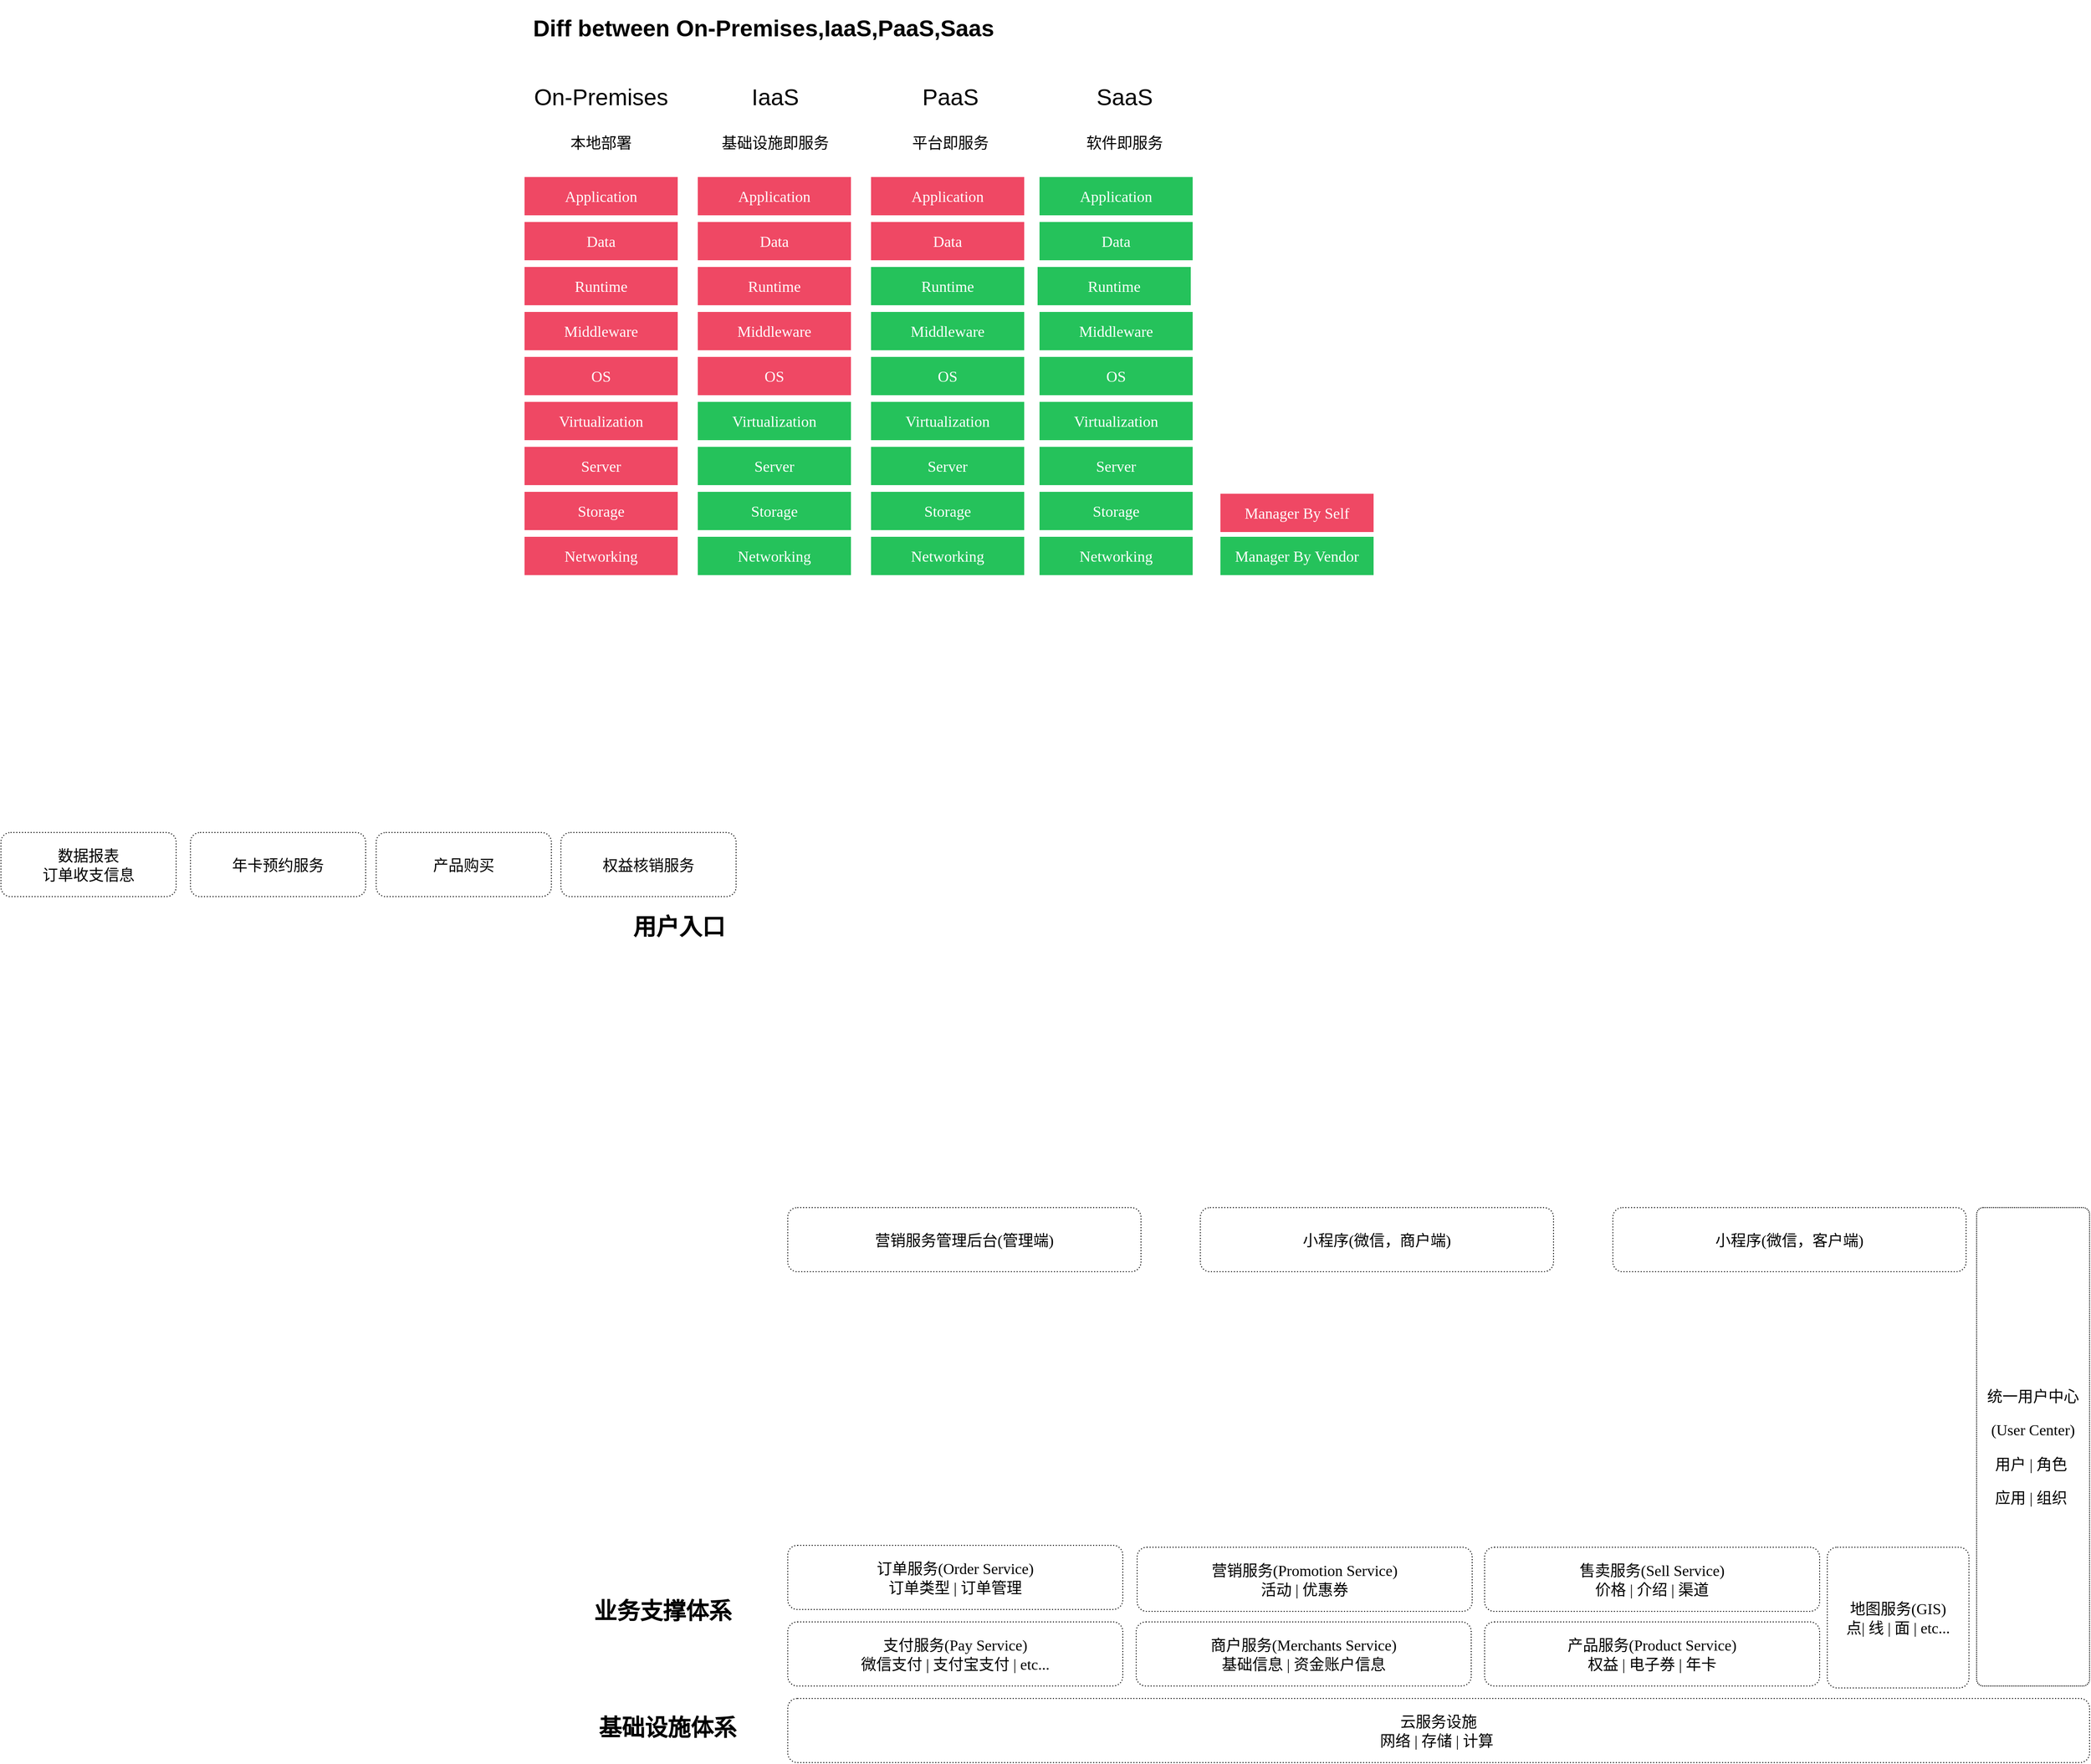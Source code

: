 <mxfile version="22.1.4" type="github">
  <diagram name="第 1 页" id="ZknkTiHTkFIjWXrP2Em_">
    <mxGraphModel dx="3640" dy="1788" grid="0" gridSize="10" guides="1" tooltips="1" connect="1" arrows="1" fold="1" page="0" pageScale="1" pageWidth="827" pageHeight="1169" math="0" shadow="0">
      <root>
        <mxCell id="0" />
        <mxCell id="1" parent="0" />
        <mxCell id="aw8PCjykxM2-NQnz8DjW-1" value="&lt;h1 style=&quot;font-size: 24px;&quot;&gt;Diff between On-Premises,IaaS,PaaS,Saas&lt;/h1&gt;" style="text;html=1;strokeColor=none;fillColor=none;spacing=5;spacingTop=-20;whiteSpace=wrap;overflow=hidden;rounded=0;fontSize=24;" parent="1" vertex="1">
          <mxGeometry x="-286.5" y="-176" width="698" height="45" as="geometry" />
        </mxCell>
        <mxCell id="aw8PCjykxM2-NQnz8DjW-4" value="Manager By Self" style="rounded=0;whiteSpace=wrap;html=1;fontFamily=Tahoma;fontSize=16;fillColor=#ef4864;fontColor=#FFF;strokeColor=none;" parent="1" vertex="1">
          <mxGeometry x="437" y="330" width="160" height="40" as="geometry" />
        </mxCell>
        <mxCell id="aw8PCjykxM2-NQnz8DjW-6" value="Manager By Vendor" style="rounded=0;whiteSpace=wrap;html=1;fontFamily=Tahoma;fontSize=16;fontColor=#FFF;fillColor=#25c25b;strokeColor=none;" parent="1" vertex="1">
          <mxGeometry x="437" y="375" width="160" height="40" as="geometry" />
        </mxCell>
        <mxCell id="aw8PCjykxM2-NQnz8DjW-7" value="Networking" style="rounded=0;whiteSpace=wrap;html=1;fontFamily=Tahoma;fontSize=16;fillColor=#ef4864;fontColor=#FFF;strokeColor=none;" parent="1" vertex="1">
          <mxGeometry x="-290" y="375" width="160" height="40" as="geometry" />
        </mxCell>
        <mxCell id="aw8PCjykxM2-NQnz8DjW-8" value="Storage" style="rounded=0;whiteSpace=wrap;html=1;fontFamily=Tahoma;fontSize=16;fillColor=#ef4864;fontColor=#FFF;strokeColor=none;" parent="1" vertex="1">
          <mxGeometry x="-290" y="328" width="160" height="40" as="geometry" />
        </mxCell>
        <mxCell id="aw8PCjykxM2-NQnz8DjW-9" value="Server" style="rounded=0;whiteSpace=wrap;html=1;fontFamily=Tahoma;fontSize=16;fillColor=#ef4864;fontColor=#FFF;strokeColor=none;" parent="1" vertex="1">
          <mxGeometry x="-290" y="281" width="160" height="40" as="geometry" />
        </mxCell>
        <mxCell id="aw8PCjykxM2-NQnz8DjW-10" value="OS" style="rounded=0;whiteSpace=wrap;html=1;fontFamily=Tahoma;fontSize=16;fillColor=#ef4864;fontColor=#FFF;strokeColor=none;" parent="1" vertex="1">
          <mxGeometry x="-290" y="187" width="160" height="40" as="geometry" />
        </mxCell>
        <mxCell id="aw8PCjykxM2-NQnz8DjW-11" value="Middleware" style="rounded=0;whiteSpace=wrap;html=1;fontFamily=Tahoma;fontSize=16;fillColor=#ef4864;fontColor=#FFF;strokeColor=none;" parent="1" vertex="1">
          <mxGeometry x="-290" y="140" width="160" height="40" as="geometry" />
        </mxCell>
        <mxCell id="aw8PCjykxM2-NQnz8DjW-12" value="Runtime" style="rounded=0;whiteSpace=wrap;html=1;fontFamily=Tahoma;fontSize=16;fillColor=#ef4864;fontColor=#FFF;strokeColor=none;" parent="1" vertex="1">
          <mxGeometry x="-290" y="93" width="160" height="40" as="geometry" />
        </mxCell>
        <mxCell id="aw8PCjykxM2-NQnz8DjW-13" value="Data" style="rounded=0;whiteSpace=wrap;html=1;fontFamily=Tahoma;fontSize=16;fillColor=#ef4864;fontColor=#FFF;strokeColor=none;" parent="1" vertex="1">
          <mxGeometry x="-290" y="46" width="160" height="40" as="geometry" />
        </mxCell>
        <mxCell id="aw8PCjykxM2-NQnz8DjW-14" value="Application" style="rounded=0;whiteSpace=wrap;html=1;fontFamily=Tahoma;fontSize=16;fillColor=#ef4864;fontColor=#FFF;strokeColor=none;" parent="1" vertex="1">
          <mxGeometry x="-290" y="-1" width="160" height="40" as="geometry" />
        </mxCell>
        <mxCell id="aw8PCjykxM2-NQnz8DjW-15" value="&lt;h1 style=&quot;font-size: 24px;&quot;&gt;&lt;span style=&quot;background-color: initial; font-weight: normal;&quot;&gt;On-Premises&lt;/span&gt;&lt;br&gt;&lt;/h1&gt;&lt;div&gt;&lt;span style=&quot;background-color: initial; font-weight: normal;&quot;&gt;&lt;font style=&quot;font-size: 16px;&quot;&gt;本地部署&lt;/font&gt;&lt;/span&gt;&lt;/div&gt;" style="text;html=1;strokeColor=none;fillColor=none;spacing=5;spacingTop=-20;whiteSpace=wrap;overflow=hidden;rounded=0;fontSize=24;align=center;verticalAlign=middle;" parent="1" vertex="1">
          <mxGeometry x="-290" y="-110" width="160" height="100" as="geometry" />
        </mxCell>
        <mxCell id="aw8PCjykxM2-NQnz8DjW-16" value="&lt;h1 style=&quot;font-size: 24px;&quot;&gt;&lt;span style=&quot;font-weight: 400;&quot;&gt;IaaS&lt;/span&gt;&lt;/h1&gt;&lt;div&gt;&lt;font style=&quot;font-size: 16px;&quot;&gt;基础设施即服务&lt;/font&gt;&lt;/div&gt;" style="text;html=1;strokeColor=none;fillColor=none;spacing=5;spacingTop=-20;whiteSpace=wrap;overflow=hidden;rounded=0;fontSize=24;align=center;verticalAlign=middle;" parent="1" vertex="1">
          <mxGeometry x="-108" y="-110" width="160" height="100" as="geometry" />
        </mxCell>
        <mxCell id="aw8PCjykxM2-NQnz8DjW-18" value="OS" style="rounded=0;whiteSpace=wrap;html=1;fontFamily=Tahoma;fontSize=16;fillColor=#ef4864;fontColor=#FFF;strokeColor=none;" parent="1" vertex="1">
          <mxGeometry x="-109" y="187" width="160" height="40" as="geometry" />
        </mxCell>
        <mxCell id="aw8PCjykxM2-NQnz8DjW-19" value="Networking" style="rounded=0;whiteSpace=wrap;html=1;fontFamily=Tahoma;fontSize=16;fontColor=#FFF;fillColor=#25c25b;strokeColor=none;" parent="1" vertex="1">
          <mxGeometry x="-109" y="375" width="160" height="40" as="geometry" />
        </mxCell>
        <mxCell id="aw8PCjykxM2-NQnz8DjW-20" value="Virtualization" style="rounded=0;whiteSpace=wrap;html=1;fontFamily=Tahoma;fontSize=16;fillColor=#ef4864;fontColor=#FFF;strokeColor=none;" parent="1" vertex="1">
          <mxGeometry x="-290" y="234" width="160" height="40" as="geometry" />
        </mxCell>
        <mxCell id="aw8PCjykxM2-NQnz8DjW-21" value="Storage" style="rounded=0;whiteSpace=wrap;html=1;fontFamily=Tahoma;fontSize=16;fontColor=#FFF;fillColor=#25c25b;strokeColor=none;" parent="1" vertex="1">
          <mxGeometry x="-109" y="328" width="160" height="40" as="geometry" />
        </mxCell>
        <mxCell id="aw8PCjykxM2-NQnz8DjW-22" value="Server" style="rounded=0;whiteSpace=wrap;html=1;fontFamily=Tahoma;fontSize=16;fontColor=#FFF;fillColor=#25c25b;strokeColor=none;" parent="1" vertex="1">
          <mxGeometry x="-109" y="281" width="160" height="40" as="geometry" />
        </mxCell>
        <mxCell id="aw8PCjykxM2-NQnz8DjW-23" value="Virtualization" style="rounded=0;whiteSpace=wrap;html=1;fontFamily=Tahoma;fontSize=16;fontColor=#FFF;fillColor=#25c25b;strokeColor=none;" parent="1" vertex="1">
          <mxGeometry x="-109" y="234" width="160" height="40" as="geometry" />
        </mxCell>
        <mxCell id="aw8PCjykxM2-NQnz8DjW-24" value="Middleware" style="rounded=0;whiteSpace=wrap;html=1;fontFamily=Tahoma;fontSize=16;fillColor=#ef4864;fontColor=#FFF;strokeColor=none;" parent="1" vertex="1">
          <mxGeometry x="-109" y="140" width="160" height="40" as="geometry" />
        </mxCell>
        <mxCell id="aw8PCjykxM2-NQnz8DjW-25" value="Runtime" style="rounded=0;whiteSpace=wrap;html=1;fontFamily=Tahoma;fontSize=16;fillColor=#ef4864;fontColor=#FFF;strokeColor=none;" parent="1" vertex="1">
          <mxGeometry x="-109" y="93" width="160" height="40" as="geometry" />
        </mxCell>
        <mxCell id="aw8PCjykxM2-NQnz8DjW-26" value="Data" style="rounded=0;whiteSpace=wrap;html=1;fontFamily=Tahoma;fontSize=16;fillColor=#ef4864;fontColor=#FFF;strokeColor=none;" parent="1" vertex="1">
          <mxGeometry x="-109" y="46" width="160" height="40" as="geometry" />
        </mxCell>
        <mxCell id="aw8PCjykxM2-NQnz8DjW-27" value="Application" style="rounded=0;whiteSpace=wrap;html=1;fontFamily=Tahoma;fontSize=16;fillColor=#ef4864;fontColor=#FFF;strokeColor=none;" parent="1" vertex="1">
          <mxGeometry x="-109" y="-1" width="160" height="40" as="geometry" />
        </mxCell>
        <mxCell id="aw8PCjykxM2-NQnz8DjW-28" value="&lt;h1 style=&quot;font-size: 24px;&quot;&gt;&lt;span style=&quot;font-weight: 400;&quot;&gt;PaaS&lt;/span&gt;&lt;/h1&gt;&lt;div&gt;&lt;span style=&quot;font-weight: 400;&quot;&gt;&lt;font style=&quot;font-size: 16px;&quot;&gt;平台即服务&lt;/font&gt;&lt;/span&gt;&lt;/div&gt;" style="text;html=1;strokeColor=none;fillColor=none;spacing=5;spacingTop=-20;whiteSpace=wrap;overflow=hidden;rounded=0;fontSize=24;align=center;verticalAlign=middle;" parent="1" vertex="1">
          <mxGeometry x="75" y="-110" width="160" height="100" as="geometry" />
        </mxCell>
        <mxCell id="aw8PCjykxM2-NQnz8DjW-29" value="Networking" style="rounded=0;whiteSpace=wrap;html=1;fontFamily=Tahoma;fontSize=16;fontColor=#FFF;fillColor=#25c25b;strokeColor=none;" parent="1" vertex="1">
          <mxGeometry x="72" y="375" width="160" height="40" as="geometry" />
        </mxCell>
        <mxCell id="aw8PCjykxM2-NQnz8DjW-30" value="Storage" style="rounded=0;whiteSpace=wrap;html=1;fontFamily=Tahoma;fontSize=16;fontColor=#FFF;fillColor=#25c25b;strokeColor=none;" parent="1" vertex="1">
          <mxGeometry x="72" y="328" width="160" height="40" as="geometry" />
        </mxCell>
        <mxCell id="aw8PCjykxM2-NQnz8DjW-31" value="Server" style="rounded=0;whiteSpace=wrap;html=1;fontFamily=Tahoma;fontSize=16;fontColor=#FFF;fillColor=#25c25b;strokeColor=none;" parent="1" vertex="1">
          <mxGeometry x="72" y="281" width="160" height="40" as="geometry" />
        </mxCell>
        <mxCell id="aw8PCjykxM2-NQnz8DjW-32" value="Virtualization" style="rounded=0;whiteSpace=wrap;html=1;fontFamily=Tahoma;fontSize=16;fontColor=#FFF;fillColor=#25c25b;strokeColor=none;" parent="1" vertex="1">
          <mxGeometry x="72" y="234" width="160" height="40" as="geometry" />
        </mxCell>
        <mxCell id="aw8PCjykxM2-NQnz8DjW-33" value="OS" style="rounded=0;whiteSpace=wrap;html=1;fontFamily=Tahoma;fontSize=16;fontColor=#FFF;fillColor=#25c25b;strokeColor=none;" parent="1" vertex="1">
          <mxGeometry x="72" y="187" width="160" height="40" as="geometry" />
        </mxCell>
        <mxCell id="aw8PCjykxM2-NQnz8DjW-34" value="Middleware" style="rounded=0;whiteSpace=wrap;html=1;fontFamily=Tahoma;fontSize=16;fontColor=#FFF;fillColor=#25c25b;strokeColor=none;" parent="1" vertex="1">
          <mxGeometry x="72" y="140" width="160" height="40" as="geometry" />
        </mxCell>
        <mxCell id="aw8PCjykxM2-NQnz8DjW-36" value="Runtime" style="rounded=0;whiteSpace=wrap;html=1;fontFamily=Tahoma;fontSize=16;fontColor=#FFF;fillColor=#25c25b;strokeColor=none;" parent="1" vertex="1">
          <mxGeometry x="72" y="93" width="160" height="40" as="geometry" />
        </mxCell>
        <mxCell id="aw8PCjykxM2-NQnz8DjW-37" value="Data" style="rounded=0;whiteSpace=wrap;html=1;fontFamily=Tahoma;fontSize=16;fillColor=#ef4864;fontColor=#FFF;strokeColor=none;" parent="1" vertex="1">
          <mxGeometry x="72" y="46" width="160" height="40" as="geometry" />
        </mxCell>
        <mxCell id="aw8PCjykxM2-NQnz8DjW-38" value="Application" style="rounded=0;whiteSpace=wrap;html=1;fontFamily=Tahoma;fontSize=16;fillColor=#ef4864;fontColor=#FFF;strokeColor=none;" parent="1" vertex="1">
          <mxGeometry x="72" y="-1" width="160" height="40" as="geometry" />
        </mxCell>
        <mxCell id="aw8PCjykxM2-NQnz8DjW-39" value="&lt;h1 style=&quot;font-size: 24px;&quot;&gt;&lt;span style=&quot;font-weight: 400;&quot;&gt;SaaS&lt;/span&gt;&lt;/h1&gt;&lt;div&gt;&lt;span style=&quot;font-weight: 400;&quot;&gt;&lt;font style=&quot;font-size: 16px;&quot;&gt;软件即服务&lt;/font&gt;&lt;/span&gt;&lt;/div&gt;" style="text;html=1;strokeColor=none;fillColor=none;spacing=5;spacingTop=-20;whiteSpace=wrap;overflow=hidden;rounded=0;fontSize=24;align=center;verticalAlign=middle;" parent="1" vertex="1">
          <mxGeometry x="257" y="-110" width="160" height="100" as="geometry" />
        </mxCell>
        <mxCell id="aw8PCjykxM2-NQnz8DjW-40" value="Networking" style="rounded=0;whiteSpace=wrap;html=1;fontFamily=Tahoma;fontSize=16;fontColor=#FFF;fillColor=#25c25b;strokeColor=none;" parent="1" vertex="1">
          <mxGeometry x="248" y="375" width="160" height="40" as="geometry" />
        </mxCell>
        <mxCell id="aw8PCjykxM2-NQnz8DjW-144" value="Storage" style="rounded=0;whiteSpace=wrap;html=1;fontFamily=Tahoma;fontSize=16;fontColor=#FFF;fillColor=#25c25b;strokeColor=none;" parent="1" vertex="1">
          <mxGeometry x="248" y="328" width="160" height="40" as="geometry" />
        </mxCell>
        <mxCell id="aw8PCjykxM2-NQnz8DjW-145" value="Server" style="rounded=0;whiteSpace=wrap;html=1;fontFamily=Tahoma;fontSize=16;fontColor=#FFF;fillColor=#25c25b;strokeColor=none;" parent="1" vertex="1">
          <mxGeometry x="248" y="281" width="160" height="40" as="geometry" />
        </mxCell>
        <mxCell id="aw8PCjykxM2-NQnz8DjW-146" value="Virtualization" style="rounded=0;whiteSpace=wrap;html=1;fontFamily=Tahoma;fontSize=16;fontColor=#FFF;fillColor=#25c25b;strokeColor=none;" parent="1" vertex="1">
          <mxGeometry x="248" y="234" width="160" height="40" as="geometry" />
        </mxCell>
        <mxCell id="aw8PCjykxM2-NQnz8DjW-147" value="OS" style="rounded=0;whiteSpace=wrap;html=1;fontFamily=Tahoma;fontSize=16;fontColor=#FFF;fillColor=#25c25b;strokeColor=none;" parent="1" vertex="1">
          <mxGeometry x="248" y="187" width="160" height="40" as="geometry" />
        </mxCell>
        <mxCell id="aw8PCjykxM2-NQnz8DjW-148" value="Middleware" style="rounded=0;whiteSpace=wrap;html=1;fontFamily=Tahoma;fontSize=16;fontColor=#FFF;fillColor=#25c25b;strokeColor=none;" parent="1" vertex="1">
          <mxGeometry x="248" y="140" width="160" height="40" as="geometry" />
        </mxCell>
        <mxCell id="aw8PCjykxM2-NQnz8DjW-149" value="Runtime" style="rounded=0;whiteSpace=wrap;html=1;fontFamily=Tahoma;fontSize=16;fontColor=#FFF;fillColor=#25c25b;strokeColor=none;" parent="1" vertex="1">
          <mxGeometry x="246" y="93" width="160" height="40" as="geometry" />
        </mxCell>
        <mxCell id="aw8PCjykxM2-NQnz8DjW-150" value="Data" style="rounded=0;whiteSpace=wrap;html=1;fontFamily=Tahoma;fontSize=16;fontColor=#FFF;fillColor=#25c25b;strokeColor=none;" parent="1" vertex="1">
          <mxGeometry x="248" y="46" width="160" height="40" as="geometry" />
        </mxCell>
        <mxCell id="aw8PCjykxM2-NQnz8DjW-151" value="Application" style="rounded=0;whiteSpace=wrap;html=1;fontFamily=Tahoma;fontSize=16;fontColor=#FFF;fillColor=#25c25b;strokeColor=none;" parent="1" vertex="1">
          <mxGeometry x="248" y="-1" width="160" height="40" as="geometry" />
        </mxCell>
        <mxCell id="aw8PCjykxM2-NQnz8DjW-166" value="&lt;p style=&quot;font-size: 16px;&quot;&gt;统一用户中心&lt;/p&gt;&lt;p style=&quot;font-size: 16px;&quot;&gt;(User Center)&lt;/p&gt;&lt;p style=&quot;font-size: 16px;&quot;&gt;用户 | 角色&amp;nbsp;&lt;/p&gt;&lt;p style=&quot;font-size: 16px;&quot;&gt;应用 | 组织&amp;nbsp;&lt;/p&gt;" style="rounded=1;whiteSpace=wrap;html=1;fontFamily=Tahoma;arcSize=6;fontSize=16;verticalAlign=middle;align=center;spacing=8;dashed=1;dashPattern=1 1;" parent="1" vertex="1">
          <mxGeometry x="1227" y="1076" width="118" height="500" as="geometry" />
        </mxCell>
        <mxCell id="aw8PCjykxM2-NQnz8DjW-195" value="支付服务(Pay Service)&lt;br&gt;微信支付 | 支付宝支付 | etc..." style="rounded=1;whiteSpace=wrap;html=1;fontFamily=Tahoma;verticalAlign=middle;align=center;spacing=8;fontSize=16;strokeColor=default;dashed=1;dashPattern=1 2;" parent="1" vertex="1">
          <mxGeometry x="-15" y="1509" width="350" height="67" as="geometry" />
        </mxCell>
        <mxCell id="uHpPP6ECfVWJAUWhDHUz-2" value="云服务设施&lt;br&gt;网络 | 存储 | 计算&amp;nbsp;" style="rounded=1;whiteSpace=wrap;html=1;fontFamily=Tahoma;verticalAlign=middle;align=center;spacing=8;fontSize=16;strokeColor=default;dashed=1;dashPattern=1 2;" parent="1" vertex="1">
          <mxGeometry x="-15" y="1589" width="1360" height="67" as="geometry" />
        </mxCell>
        <mxCell id="uHpPP6ECfVWJAUWhDHUz-6" value="小程序(微信，商户端)" style="rounded=1;whiteSpace=wrap;html=1;fontFamily=Tahoma;verticalAlign=middle;align=center;spacing=8;fontSize=16;strokeColor=default;dashed=1;dashPattern=1 2;" parent="1" vertex="1">
          <mxGeometry x="416" y="1076" width="369" height="67" as="geometry" />
        </mxCell>
        <mxCell id="uHpPP6ECfVWJAUWhDHUz-7" value="小程序(微信，客户端)" style="rounded=1;whiteSpace=wrap;html=1;fontFamily=Tahoma;verticalAlign=middle;align=center;spacing=8;fontSize=16;strokeColor=default;dashed=1;dashPattern=1 2;" parent="1" vertex="1">
          <mxGeometry x="847" y="1076" width="369" height="67" as="geometry" />
        </mxCell>
        <mxCell id="uHpPP6ECfVWJAUWhDHUz-8" value="营销服务管理后台(管理端)" style="rounded=1;whiteSpace=wrap;html=1;fontFamily=Tahoma;verticalAlign=middle;align=center;spacing=8;fontSize=16;strokeColor=default;dashed=1;dashPattern=1 2;" parent="1" vertex="1">
          <mxGeometry x="-15" y="1076" width="369" height="67" as="geometry" />
        </mxCell>
        <mxCell id="uHpPP6ECfVWJAUWhDHUz-9" value="商户服务(Merchants Service)&lt;br&gt;基础信息 | 资金账户信息" style="rounded=1;whiteSpace=wrap;html=1;fontFamily=Tahoma;verticalAlign=middle;align=center;spacing=8;fontSize=16;strokeColor=default;dashed=1;dashPattern=1 2;" parent="1" vertex="1">
          <mxGeometry x="349" y="1509" width="350" height="67" as="geometry" />
        </mxCell>
        <mxCell id="uHpPP6ECfVWJAUWhDHUz-10" value="订单服务(Order Service)&lt;br&gt;订单类型 | 订单管理" style="rounded=1;whiteSpace=wrap;html=1;fontFamily=Tahoma;verticalAlign=middle;align=center;spacing=8;fontSize=16;strokeColor=default;dashed=1;dashPattern=1 2;" parent="1" vertex="1">
          <mxGeometry x="-15" y="1429" width="350" height="67" as="geometry" />
        </mxCell>
        <mxCell id="uHpPP6ECfVWJAUWhDHUz-11" value="数据报表&lt;br&gt;订单收支信息" style="rounded=1;whiteSpace=wrap;html=1;fontFamily=Tahoma;verticalAlign=middle;align=center;spacing=8;fontSize=16;strokeColor=default;dashed=1;dashPattern=1 2;" parent="1" vertex="1">
          <mxGeometry x="-837" y="684" width="183" height="67" as="geometry" />
        </mxCell>
        <mxCell id="uHpPP6ECfVWJAUWhDHUz-13" value="基础设施体系" style="text;strokeColor=none;fillColor=none;html=1;fontSize=24;fontStyle=1;verticalAlign=middle;align=center;" parent="1" vertex="1">
          <mxGeometry x="-241" y="1600" width="200" height="40" as="geometry" />
        </mxCell>
        <mxCell id="uHpPP6ECfVWJAUWhDHUz-14" value="用户入口" style="text;strokeColor=none;fillColor=none;html=1;fontSize=24;fontStyle=1;verticalAlign=middle;align=center;" parent="1" vertex="1">
          <mxGeometry x="-179" y="763" width="100" height="40" as="geometry" />
        </mxCell>
        <mxCell id="uHpPP6ECfVWJAUWhDHUz-15" value="地图服务(GIS)&lt;br&gt;点| 线 | 面 | etc..." style="rounded=1;whiteSpace=wrap;html=1;fontFamily=Tahoma;verticalAlign=middle;align=center;spacing=8;fontSize=16;strokeColor=default;dashed=1;dashPattern=1 2;arcSize=7;" parent="1" vertex="1">
          <mxGeometry x="1071" y="1431" width="148" height="147" as="geometry" />
        </mxCell>
        <mxCell id="uHpPP6ECfVWJAUWhDHUz-29" value="产品服务(Product Service)&lt;br&gt;权益 | 电子券 | 年卡" style="rounded=1;whiteSpace=wrap;html=1;fontFamily=Tahoma;verticalAlign=middle;align=center;spacing=8;fontSize=16;strokeColor=default;dashed=1;dashPattern=1 2;" parent="1" vertex="1">
          <mxGeometry x="713" y="1509" width="350" height="67" as="geometry" />
        </mxCell>
        <mxCell id="uHpPP6ECfVWJAUWhDHUz-30" value="营销服务(Promotion Service)&lt;br&gt;&amp;nbsp;活动 | 优惠券&amp;nbsp;" style="rounded=1;whiteSpace=wrap;html=1;fontFamily=Tahoma;verticalAlign=middle;align=center;spacing=8;fontSize=16;strokeColor=default;dashed=1;dashPattern=1 2;" parent="1" vertex="1">
          <mxGeometry x="350" y="1431" width="350" height="67" as="geometry" />
        </mxCell>
        <mxCell id="uHpPP6ECfVWJAUWhDHUz-31" value="售卖服务(Sell Service)&lt;br&gt;价格 | 介绍 | 渠道" style="rounded=1;whiteSpace=wrap;html=1;fontFamily=Tahoma;verticalAlign=middle;align=center;spacing=8;fontSize=16;strokeColor=default;dashed=1;dashPattern=1 2;" parent="1" vertex="1">
          <mxGeometry x="713" y="1431" width="350" height="67" as="geometry" />
        </mxCell>
        <mxCell id="uHpPP6ECfVWJAUWhDHUz-33" value="年卡预约服务" style="rounded=1;whiteSpace=wrap;html=1;fontFamily=Tahoma;verticalAlign=middle;align=center;spacing=8;fontSize=16;strokeColor=default;dashed=1;dashPattern=1 2;" parent="1" vertex="1">
          <mxGeometry x="-639" y="684" width="183" height="67" as="geometry" />
        </mxCell>
        <mxCell id="uHpPP6ECfVWJAUWhDHUz-35" value="产品购买" style="rounded=1;whiteSpace=wrap;html=1;fontFamily=Tahoma;verticalAlign=middle;align=center;spacing=8;fontSize=16;strokeColor=default;dashed=1;dashPattern=1 2;" parent="1" vertex="1">
          <mxGeometry x="-445" y="684" width="183" height="67" as="geometry" />
        </mxCell>
        <mxCell id="uHpPP6ECfVWJAUWhDHUz-36" value="权益核销服务" style="rounded=1;whiteSpace=wrap;html=1;fontFamily=Tahoma;verticalAlign=middle;align=center;spacing=8;fontSize=16;strokeColor=default;dashed=1;dashPattern=1 2;" parent="1" vertex="1">
          <mxGeometry x="-252" y="684" width="183" height="67" as="geometry" />
        </mxCell>
        <mxCell id="vy7v2-23Cj58Dg5bJEoD-1" value="业务支撑体系" style="text;strokeColor=none;fillColor=none;html=1;fontSize=24;fontStyle=1;verticalAlign=middle;align=center;" parent="1" vertex="1">
          <mxGeometry x="-246" y="1478" width="200" height="40" as="geometry" />
        </mxCell>
      </root>
    </mxGraphModel>
  </diagram>
</mxfile>
